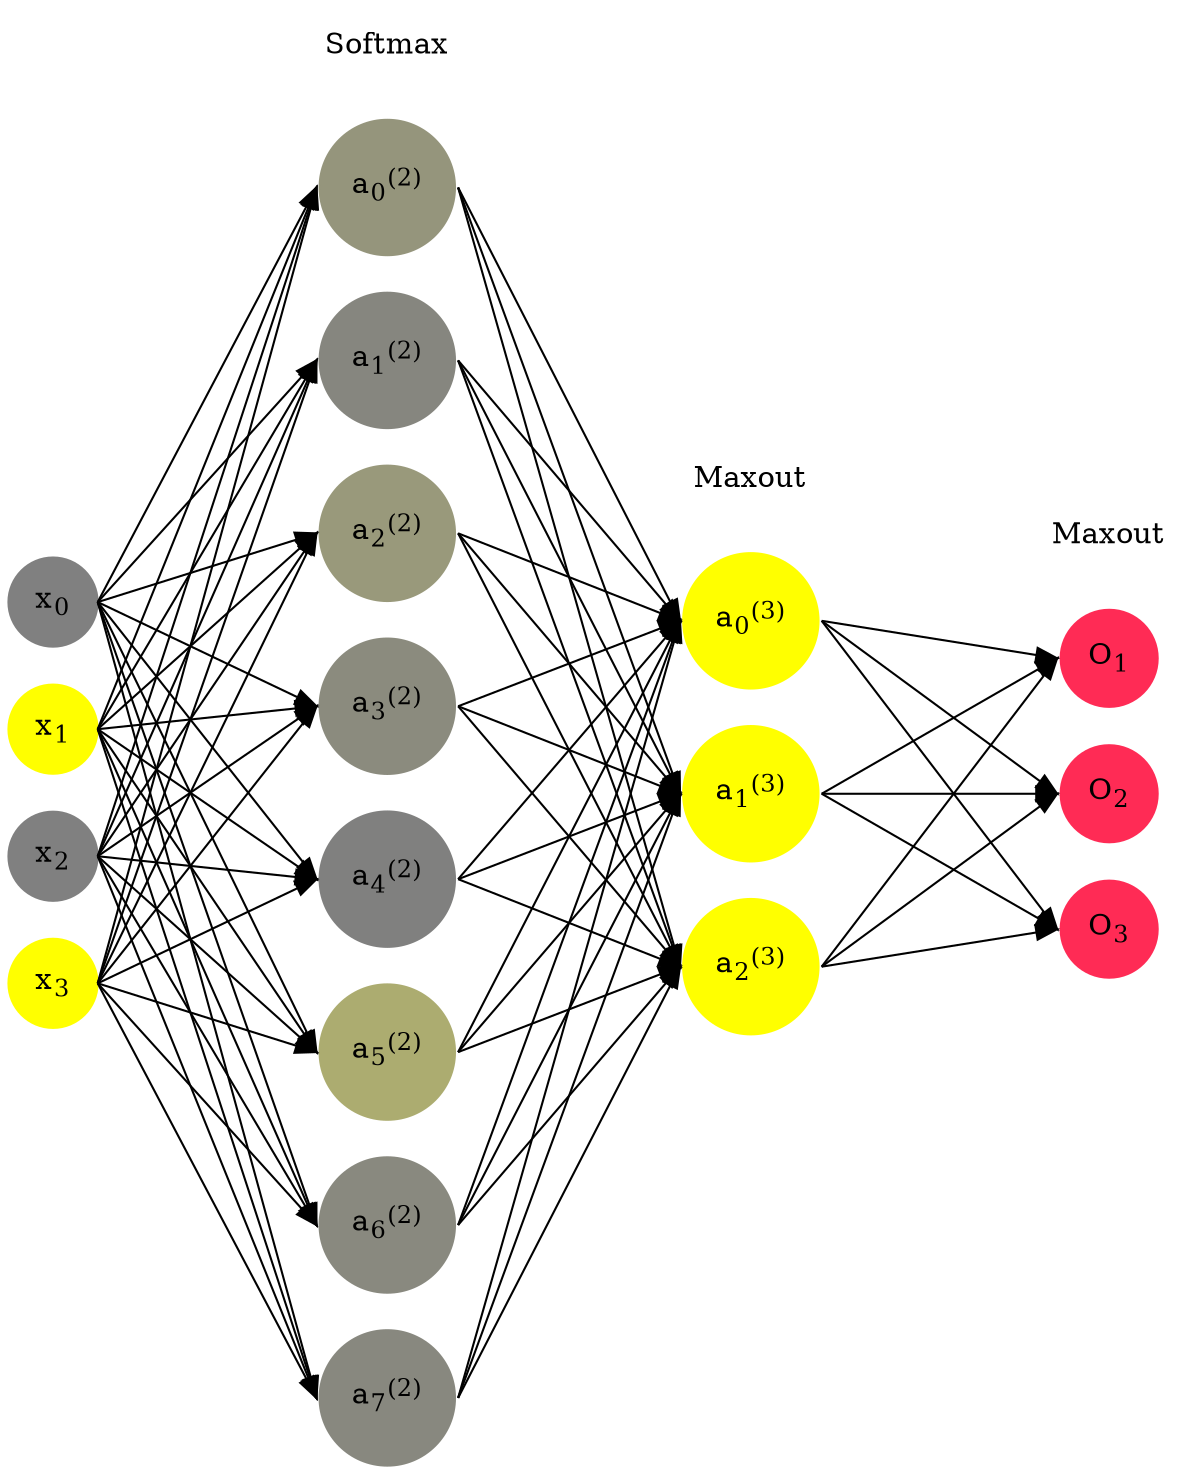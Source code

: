 digraph G {
	rankdir = LR;
	splines=false;
	edge[style=invis];
	ranksep= 1.4;
	{
	node [shape=circle, color="0.1667, 0.0, 0.5", style=filled, fillcolor="0.1667, 0.0, 0.5"];
	x0 [label=<x<sub>0</sub>>];
	}
	{
	node [shape=circle, color="0.1667, 1.0, 1.0", style=filled, fillcolor="0.1667, 1.0, 1.0"];
	x1 [label=<x<sub>1</sub>>];
	}
	{
	node [shape=circle, color="0.1667, 0.0, 0.5", style=filled, fillcolor="0.1667, 0.0, 0.5"];
	x2 [label=<x<sub>2</sub>>];
	}
	{
	node [shape=circle, color="0.1667, 1.0, 1.0", style=filled, fillcolor="0.1667, 1.0, 1.0"];
	x3 [label=<x<sub>3</sub>>];
	}
	{
	node [shape=circle, color="0.1667, 0.169510, 0.584755", style=filled, fillcolor="0.1667, 0.169510, 0.584755"];
	a02 [label=<a<sub>0</sub><sup>(2)</sup>>];
	}
	{
	node [shape=circle, color="0.1667, 0.049856, 0.524928", style=filled, fillcolor="0.1667, 0.049856, 0.524928"];
	a12 [label=<a<sub>1</sub><sup>(2)</sup>>];
	}
	{
	node [shape=circle, color="0.1667, 0.195655, 0.597828", style=filled, fillcolor="0.1667, 0.195655, 0.597828"];
	a22 [label=<a<sub>2</sub><sup>(2)</sup>>];
	}
	{
	node [shape=circle, color="0.1667, 0.089751, 0.544876", style=filled, fillcolor="0.1667, 0.089751, 0.544876"];
	a32 [label=<a<sub>3</sub><sup>(2)</sup>>];
	}
	{
	node [shape=circle, color="0.1667, 0.002913, 0.501456", style=filled, fillcolor="0.1667, 0.002913, 0.501456"];
	a42 [label=<a<sub>4</sub><sup>(2)</sup>>];
	}
	{
	node [shape=circle, color="0.1667, 0.349971, 0.674985", style=filled, fillcolor="0.1667, 0.349971, 0.674985"];
	a52 [label=<a<sub>5</sub><sup>(2)</sup>>];
	}
	{
	node [shape=circle, color="0.1667, 0.076532, 0.538266", style=filled, fillcolor="0.1667, 0.076532, 0.538266"];
	a62 [label=<a<sub>6</sub><sup>(2)</sup>>];
	}
	{
	node [shape=circle, color="0.1667, 0.065811, 0.532906", style=filled, fillcolor="0.1667, 0.065811, 0.532906"];
	a72 [label=<a<sub>7</sub><sup>(2)</sup>>];
	}
	{
	node [shape=circle, color="0.1667, 1.287460, 1.143730", style=filled, fillcolor="0.1667, 1.287460, 1.143730"];
	a03 [label=<a<sub>0</sub><sup>(3)</sup>>];
	}
	{
	node [shape=circle, color="0.1667, 1.351310, 1.175655", style=filled, fillcolor="0.1667, 1.351310, 1.175655"];
	a13 [label=<a<sub>1</sub><sup>(3)</sup>>];
	}
	{
	node [shape=circle, color="0.1667, 1.351310, 1.175655", style=filled, fillcolor="0.1667, 1.351310, 1.175655"];
	a23 [label=<a<sub>2</sub><sup>(3)</sup>>];
	}
	{
	node [shape=circle, color="0.9667, 0.83, 1.0", style=filled, fillcolor="0.9667, 0.83, 1.0"];
	O1 [label=<O<sub>1</sub>>];
	}
	{
	node [shape=circle, color="0.9667, 0.83, 1.0", style=filled, fillcolor="0.9667, 0.83, 1.0"];
	O2 [label=<O<sub>2</sub>>];
	}
	{
	node [shape=circle, color="0.9667, 0.83, 1.0", style=filled, fillcolor="0.9667, 0.83, 1.0"];
	O3 [label=<O<sub>3</sub>>];
	}
	{
	rank=same;
	x0->x1->x2->x3;
	}
	{
	rank=same;
	a02->a12->a22->a32->a42->a52->a62->a72;
	}
	{
	rank=same;
	a03->a13->a23;
	}
	{
	rank=same;
	O1->O2->O3;
	}
	l1 [shape=plaintext,label="Softmax"];
	l1->a02;
	{rank=same; l1;a02};
	l2 [shape=plaintext,label="Maxout"];
	l2->a03;
	{rank=same; l2;a03};
	l3 [shape=plaintext,label="Maxout"];
	l3->O1;
	{rank=same; l3;O1};
edge[style=solid, tailport=e, headport=w];
	{x0;x1;x2;x3} -> {a02;a12;a22;a32;a42;a52;a62;a72};
	{a02;a12;a22;a32;a42;a52;a62;a72} -> {a03;a13;a23};
	{a03;a13;a23} -> {O1,O2,O3};
}